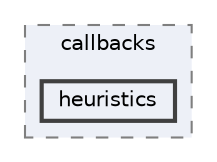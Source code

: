 digraph "/home/runner/work/idol/idol/lib/include/idol/mixed-integer/optimizers/callbacks/heuristics"
{
 // LATEX_PDF_SIZE
  bgcolor="transparent";
  edge [fontname=Helvetica,fontsize=10,labelfontname=Helvetica,labelfontsize=10];
  node [fontname=Helvetica,fontsize=10,shape=box,height=0.2,width=0.4];
  compound=true
  subgraph clusterdir_d27c1128c7f06280af7a6673f05f7f23 {
    graph [ bgcolor="#edf0f7", pencolor="grey50", label="callbacks", fontname=Helvetica,fontsize=10 style="filled,dashed", URL="dir_d27c1128c7f06280af7a6673f05f7f23.html",tooltip=""]
  dir_84afb6ed131fd5af4e84e5971299e85a [label="heuristics", fillcolor="#edf0f7", color="grey25", style="filled,bold", URL="dir_84afb6ed131fd5af4e84e5971299e85a.html",tooltip=""];
  }
}
